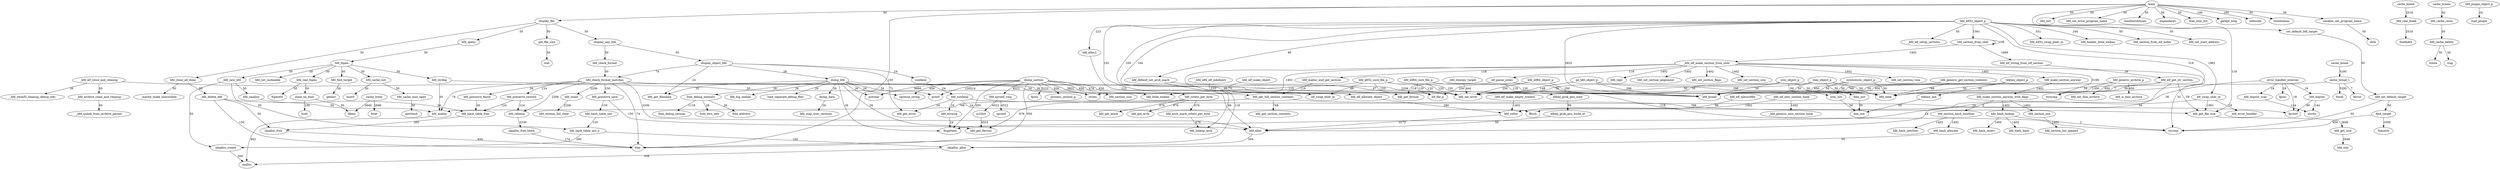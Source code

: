digraph  {
_bfd_archive_close_and_cleanup;
_bfd_unlink_from_archive_parent;
_bfd_delete_bfd;
bfd_hash_table_free;
free;
objalloc_free;
_bfd_doprnt;
fprintf;
strchr;
_bfd_doprnt_scan;
_bfd_dummy_target;
bfd_set_error;
_bfd_elf_close_and_cleanup;
_bfd_dwarf2_cleanup_debug_info;
bfd_get_format;
_bfd_elf_make_empty_symbol;
bfd_zalloc;
_bfd_elf_make_section_from_shdr;
bfd_log2;
bfd_make_section_anyway;
bfd_malloc_and_get_section;
bfd_set_section_alignment;
bfd_set_section_flags;
bfd_set_section_size;
bfd_set_section_vma;
elf_parse_notes;
strcmp;
strlen;
strncmp;
_bfd_elf_new_section_hook;
_bfd_generic_new_section_hook;
_bfd_generic_get_section_contents;
bfd_bread;
bfd_seek;
_bfd_new_bfd;
bfd_hash_table_init_n;
bfd_zmalloc;
objalloc_create;
_bfd_real_fopen;
close_on_exec;
fopen64;
_bfd_real_fseek;
fseeko64;
_bfd_x86_elf_mkobject;
bfd_elf_allocate_object;
_objalloc_alloc;
malloc;
bfd_alloc;
bfd_alloc2;
bfd_arch_mach_octets_per_byte;
bfd_lookup_arch;
bfd_cache_close;
bfd_cache_delete;
fclose;
snip;
bfd_cache_init;
bfd_cache_max_open;
insert;
getrlimit;
bfd_check_format;
bfd_check_format_matches;
bfd_malloc;
bfd_preserve_finish;
bfd_preserve_restore;
bfd_preserve_save;
bfd_reinit;
bfd_release;
bfd_close_all_done;
_maybe_make_executable;
bfd_default_set_arch_mach;
bfd_elf32_core_file_p;
bfd_little_endian;
elf_file_p;
elf_swap_ehdr_in;
bfd_elf32_object_p;
_bfd_elf_setup_sections;
bfd_elf32_swap_phdr_in;
bfd_get_file_size;
bfd_header_little_endian;
bfd_section_from_elf_index;
bfd_section_from_shdr;
bfd_set_start_address;
elf_swap_shdr_in;
bfd_elf64_core_file_p;
bfd_elf64_object_p;
bfd_elf_get_str_section;
bfd_elf_make_object;
bfd_elf_mkcorefile;
bfd_elf_string_from_elf_section;
bfd_errmsg;
dcgettext;
bfd_find_target;
getenv;
bfd_fopen;
bfd_set_cacheable;
bfd_strdup;
bfd_generic_archive_p;
bfd_is_thin_archive;
bfd_set_thin_archive;
bfd_get_size;
bfd_get_full_section_contents;
bfd_get_section_contents;
bfd_stat;
bfd_hash_allocate;
bfd_hash_lookup;
bfd_hash_hash;
bfd_hash_insert;
bfd_hash_table_init;
bfd_make_section_anyway_with_flags;
bfd_section_hash_newfunc;
bfd_section_init;
bfd_nonfatal;
bfd_get_error;
fflush;
bfd_octets_per_byte;
bfd_get_arch;
bfd_get_flavour;
bfd_get_mach;
bfd_openr;
bfd_plugin_object_p;
load_plugin;
bfd_section_list_clear;
objalloc_free_block;
bfd_hash_newfunc;
bfd_section_list_append;
bfd_set_default_target;
find_target;
bfd_sprintf_vma;
is32bit;
sprintf;
cache_bclose;
cache_bread;
cache_bread_1;
ferror;
fread;
cache_bseek;
cache_bstat;
fileno;
fstat;
fcntl;
display_any_bfd;
display_object_bfd;
display_file;
get_file_size;
bfd_get_filename;
dump_bfd;
nonfatal;
bfd_big_endian;
dump_data;
free_debug_memory;
load_separate_debug_files;
printf;
putchar;
sanitize_string;
bfd_map_over_sections;
dump_section;
bfd_section_size;
fputs;
process_section_p;
elfobj_grok_gnu_note;
_bfd_error_handler;
elfobj_grok_gnu_build_id;
error_handler_internal;
fputc;
fnmatch;
free_abbrevs;
free_debug_section;
free_dwo_info;
stat;
ihex_init;
hex_init;
ihex_object_p;
main;
bfd_init;
bfd_set_error_program_name;
bindtextdomain;
expandargv;
free_only_list;
getopt_long;
set_default_bfd_target;
setlocale;
textdomain;
xmalloc_set_program_name;
pe_bfd_object_p;
srec_init;
srec_object_p;
symbolsrec_object_p;
tekhex_init;
tekhex_object_p;
sbrk;
_bfd_archive_close_and_cleanup -> _bfd_unlink_from_archive_parent  [label=50];
_bfd_delete_bfd -> bfd_hash_table_free  [label=50];
_bfd_delete_bfd -> free  [label=150];
_bfd_delete_bfd -> objalloc_free  [label=50];
bfd_hash_table_free -> objalloc_free  [label=200];
objalloc_free -> free  [label=834];
_bfd_doprnt -> fprintf  [label=90];
_bfd_doprnt -> strchr  [label=144];
_bfd_doprnt_scan -> strchr  [label=144];
_bfd_dummy_target -> bfd_set_error  [label=444];
_bfd_elf_close_and_cleanup -> _bfd_archive_close_and_cleanup  [label=50];
_bfd_elf_close_and_cleanup -> _bfd_dwarf2_cleanup_debug_info  [label=26];
_bfd_elf_close_and_cleanup -> bfd_get_format  [label=50];
_bfd_elf_make_empty_symbol -> bfd_zalloc  [label=1402];
bfd_zalloc -> bfd_alloc  [label=3172];
_bfd_elf_make_section_from_shdr -> bfd_log2  [label=1402];
_bfd_elf_make_section_from_shdr -> bfd_make_section_anyway  [label=1402];
_bfd_elf_make_section_from_shdr -> bfd_malloc_and_get_section  [label=118];
_bfd_elf_make_section_from_shdr -> bfd_set_section_alignment  [label=1402];
_bfd_elf_make_section_from_shdr -> bfd_set_section_flags  [label=1402];
_bfd_elf_make_section_from_shdr -> bfd_set_section_size  [label=1402];
_bfd_elf_make_section_from_shdr -> bfd_set_section_vma  [label=1402];
_bfd_elf_make_section_from_shdr -> elf_parse_notes  [label=118];
_bfd_elf_make_section_from_shdr -> free  [label=118];
_bfd_elf_make_section_from_shdr -> strcmp  [label=52];
_bfd_elf_make_section_from_shdr -> strlen  [label=1402];
_bfd_elf_make_section_from_shdr -> strncmp  [label=3168];
bfd_make_section_anyway -> bfd_make_section_anyway_with_flags  [label=1402];
bfd_malloc_and_get_section -> bfd_get_full_section_contents  [label=118];
elf_parse_notes -> bfd_get_format  [label=118];
elf_parse_notes -> elfobj_grok_gnu_note  [label=116];
elf_parse_notes -> strcmp  [label=118];
_bfd_elf_new_section_hook -> _bfd_generic_new_section_hook  [label=1402];
_bfd_elf_new_section_hook -> bfd_zalloc  [label=1402];
_bfd_generic_get_section_contents -> bfd_bread  [label=768];
_bfd_generic_get_section_contents -> bfd_seek  [label=768];
_bfd_new_bfd -> bfd_hash_table_init_n  [label=50];
_bfd_new_bfd -> bfd_zmalloc  [label=50];
_bfd_new_bfd -> objalloc_create  [label=50];
bfd_hash_table_init_n -> _objalloc_alloc  [label=150];
bfd_hash_table_init_n -> objalloc_create  [label=200];
bfd_zmalloc -> bfd_malloc  [label=50];
objalloc_create -> malloc  [label=500];
_bfd_real_fopen -> close_on_exec  [label=50];
_bfd_real_fopen -> fopen64  [label=50];
close_on_exec -> fcntl  [label=100];
close_on_exec -> fileno  [label=50];
_bfd_real_fseek -> fseeko64  [label=2518];
_bfd_x86_elf_mkobject -> bfd_elf_allocate_object  [label=210];
bfd_elf_allocate_object -> bfd_zalloc  [label=280];
_objalloc_alloc -> malloc  [label=508];
bfd_alloc -> _objalloc_alloc  [label=304];
bfd_alloc2 -> bfd_alloc  [label=223];
bfd_arch_mach_octets_per_byte -> bfd_lookup_arch  [label=676];
bfd_cache_close -> bfd_cache_delete  [label=50];
bfd_cache_delete -> fclose  [label=50];
bfd_cache_delete -> snip  [label=50];
bfd_cache_init -> bfd_cache_max_open  [label=50];
bfd_cache_init -> insert  [label=50];
bfd_cache_max_open -> getrlimit  [label=50];
bfd_check_format -> bfd_check_format_matches  [label=50];
bfd_check_format_matches -> bfd_alloc  [label=2206];
bfd_check_format_matches -> bfd_malloc  [label=74];
bfd_check_format_matches -> bfd_preserve_finish  [label=26];
bfd_check_format_matches -> bfd_preserve_restore  [label=124];
bfd_check_format_matches -> bfd_preserve_save  [label=150];
bfd_check_format_matches -> bfd_reinit  [label=2206];
bfd_check_format_matches -> bfd_release  [label=2206];
bfd_check_format_matches -> bfd_seek  [label=2206];
bfd_check_format_matches -> bfd_set_error  [label=98];
bfd_check_format_matches -> free  [label=74];
bfd_malloc -> malloc  [label=942];
bfd_preserve_finish -> bfd_hash_table_free  [label=26];
bfd_preserve_restore -> bfd_hash_table_free  [label=124];
bfd_preserve_restore -> bfd_release  [label=124];
bfd_preserve_save -> bfd_alloc  [label=150];
bfd_preserve_save -> bfd_hash_table_init  [label=150];
bfd_reinit -> bfd_section_list_clear  [label=2206];
bfd_release -> objalloc_free_block  [label=2330];
bfd_close_all_done -> _bfd_delete_bfd  [label=50];
bfd_close_all_done -> _maybe_make_executable  [label=50];
bfd_default_set_arch_mach -> bfd_lookup_arch  [label=89];
bfd_default_set_arch_mach -> bfd_set_error  [label=47];
bfd_elf32_core_file_p -> bfd_bread  [label=120];
bfd_elf32_core_file_p -> bfd_little_endian  [label=110];
bfd_elf32_core_file_p -> bfd_set_error  [label=120];
bfd_elf32_core_file_p -> elf_file_p  [label=120];
bfd_elf32_core_file_p -> elf_swap_ehdr_in  [label=88];
bfd_elf32_object_p -> _bfd_elf_setup_sections  [label=50];
bfd_elf32_object_p -> bfd_alloc2  [label=223];
bfd_elf32_object_p -> bfd_bread  [label=2832];
bfd_elf32_object_p -> bfd_default_set_arch_mach  [label=89];
bfd_elf32_object_p -> bfd_elf32_swap_phdr_in  [label=531];
bfd_elf32_object_p -> bfd_get_file_size  [label=118];
bfd_elf32_object_p -> bfd_header_little_endian  [label=240];
bfd_elf32_object_p -> bfd_section_from_elf_index  [label=50];
bfd_elf32_object_p -> bfd_section_from_shdr  [label=1561];
bfd_elf32_object_p -> bfd_seek  [label=318];
bfd_elf32_object_p -> bfd_set_error  [label=184];
bfd_elf32_object_p -> bfd_set_start_address  [label=50];
bfd_elf32_object_p -> elf_file_p  [label=250];
bfd_elf32_object_p -> elf_swap_ehdr_in  [label=192];
bfd_elf32_object_p -> elf_swap_shdr_in  [label=1962];
bfd_get_file_size -> bfd_get_size  [label=2846];
bfd_section_from_shdr -> _bfd_elf_make_section_from_shdr  [label=1402];
bfd_section_from_shdr -> bfd_elf_string_from_elf_section  [label=1669];
bfd_section_from_shdr -> bfd_section_from_shdr  [label=108];
elf_swap_shdr_in -> _bfd_error_handler  [label=18];
elf_swap_shdr_in -> bfd_get_file_size  [label=1901];
elf_swap_shdr_in -> dcgettext  [label=18];
bfd_elf64_core_file_p -> bfd_bread  [label=120];
bfd_elf64_core_file_p -> bfd_set_error  [label=120];
bfd_elf64_core_file_p -> elf_file_p  [label=120];
bfd_elf64_object_p -> bfd_bread  [label=250];
bfd_elf64_object_p -> bfd_set_error  [label=250];
bfd_elf64_object_p -> elf_file_p  [label=250];
bfd_elf_get_str_section -> bfd_alloc  [label=59];
bfd_elf_get_str_section -> bfd_bread  [label=59];
bfd_elf_get_str_section -> bfd_get_file_size  [label=59];
bfd_elf_get_str_section -> bfd_seek  [label=59];
bfd_elf_make_object -> bfd_elf_allocate_object  [label=70];
bfd_elf_mkcorefile -> bfd_zalloc  [label=88];
bfd_elf_string_from_elf_section -> bfd_elf_get_str_section  [label=59];
bfd_errmsg -> dcgettext  [label=24];
bfd_find_target -> getenv  [label=50];
bfd_fopen -> _bfd_new_bfd  [label=50];
bfd_fopen -> _bfd_real_fopen  [label=50];
bfd_fopen -> bfd_cache_init  [label=50];
bfd_fopen -> bfd_find_target  [label=50];
bfd_fopen -> bfd_set_cacheable  [label=50];
bfd_fopen -> bfd_strdup  [label=50];
bfd_strdup -> bfd_malloc  [label=50];
bfd_strdup -> strlen  [label=50];
bfd_generic_archive_p -> bfd_bread  [label=650];
bfd_generic_archive_p -> bfd_is_thin_archive  [label=650];
bfd_generic_archive_p -> bfd_set_error  [label=650];
bfd_generic_archive_p -> bfd_set_thin_archive  [label=650];
bfd_generic_archive_p -> strncmp  [label=1300];
bfd_get_size -> bfd_stat  [label=2846];
bfd_get_full_section_contents -> bfd_get_file_size  [label=768];
bfd_get_full_section_contents -> bfd_get_section_contents  [label=768];
bfd_get_full_section_contents -> bfd_malloc  [label=768];
bfd_hash_allocate -> _objalloc_alloc  [label=54];
bfd_hash_lookup -> bfd_hash_hash  [label=1402];
bfd_hash_lookup -> bfd_hash_insert  [label=1400];
bfd_hash_lookup -> strcmp  [label=2];
bfd_hash_table_init -> bfd_hash_table_init_n  [label=150];
bfd_make_section_anyway_with_flags -> bfd_hash_lookup  [label=1402];
bfd_make_section_anyway_with_flags -> bfd_section_hash_newfunc  [label=2];
bfd_make_section_anyway_with_flags -> bfd_section_init  [label=1402];
bfd_section_hash_newfunc -> bfd_hash_allocate  [label=1402];
bfd_section_hash_newfunc -> bfd_hash_newfunc  [label=1402];
bfd_section_init -> bfd_section_list_append  [label=1402];
bfd_nonfatal -> bfd_errmsg  [label=24];
bfd_nonfatal -> bfd_get_error  [label=24];
bfd_nonfatal -> fflush  [label=24];
bfd_nonfatal -> fprintf  [label=24];
bfd_octets_per_byte -> bfd_arch_mach_octets_per_byte  [label=676];
bfd_octets_per_byte -> bfd_get_arch  [label=676];
bfd_octets_per_byte -> bfd_get_flavour  [label=676];
bfd_octets_per_byte -> bfd_get_mach  [label=676];
bfd_openr -> bfd_fopen  [label=50];
bfd_plugin_object_p -> load_plugin  [label=24];
objalloc_free_block -> free  [label=174];
bfd_set_default_target -> find_target  [label=50];
bfd_set_default_target -> strcmp  [label=50];
find_target -> fnmatch  [label=1000];
find_target -> strcmp  [label=950];
bfd_sprintf_vma -> is32bit  [label=4522];
bfd_sprintf_vma -> sprintf  [label=4522];
is32bit -> bfd_get_flavour  [label=4522];
cache_bclose -> bfd_cache_close  [label=50];
cache_bread -> cache_bread_1  [label=5295];
cache_bread_1 -> bfd_set_error  [label=7];
cache_bread_1 -> ferror  [label=7];
cache_bread_1 -> fread  [label=5295];
cache_bseek -> _bfd_real_fseek  [label=2518];
cache_bstat -> fileno  [label=2846];
cache_bstat -> fstat  [label=2846];
display_any_bfd -> bfd_check_format  [label=50];
display_any_bfd -> display_object_bfd  [label=50];
display_object_bfd -> bfd_check_format_matches  [label=74];
display_object_bfd -> bfd_get_error  [label=72];
display_object_bfd -> bfd_get_filename  [label=24];
display_object_bfd -> dump_bfd  [label=26];
display_object_bfd -> nonfatal  [label=24];
display_file -> bfd_close_all_done  [label=50];
display_file -> bfd_openr  [label=50];
display_file -> display_any_bfd  [label=50];
display_file -> get_file_size  [label=50];
get_file_size -> stat  [label=50];
dump_bfd -> bfd_big_endian  [label=26];
dump_bfd -> bfd_get_filename  [label=52];
dump_bfd -> bfd_get_flavour  [label=26];
dump_bfd -> bfd_little_endian  [label=26];
dump_bfd -> dcgettext  [label=26];
dump_bfd -> dump_data  [label=26];
dump_bfd -> free_debug_memory  [label=26];
dump_bfd -> load_separate_debug_files  [label=26];
dump_bfd -> printf  [label=26];
dump_bfd -> putchar  [label=26];
dump_bfd -> sanitize_string  [label=26];
nonfatal -> bfd_nonfatal  [label=24];
dump_data -> bfd_map_over_sections  [label=26];
free_debug_memory -> free_abbrevs  [label=26];
free_debug_memory -> free_debug_section  [label=1118];
free_debug_memory -> free_dwo_info  [label=26];
dump_section -> bfd_get_full_section_contents  [label=650];
dump_section -> bfd_octets_per_byte  [label=676];
dump_section -> bfd_section_size  [label=650];
dump_section -> bfd_sprintf_vma  [label=4522];
dump_section -> dcgettext  [label=650];
dump_section -> fputs  [label=3222];
dump_section -> free  [label=650];
dump_section -> printf  [label=120514];
dump_section -> process_section_p  [label=650];
dump_section -> putchar  [label=9666];
dump_section -> sanitize_string  [label=650];
dump_section -> strlen  [label=5822];
elfobj_grok_gnu_note -> elfobj_grok_gnu_build_id  [label=59];
elfobj_grok_gnu_build_id -> bfd_alloc  [label=59];
error_handler_internal -> _bfd_doprnt  [label=18];
error_handler_internal -> _bfd_doprnt_scan  [label=18];
error_handler_internal -> fflush  [label=36];
error_handler_internal -> fprintf  [label=18];
error_handler_internal -> fputc  [label=18];
ihex_init -> hex_init  [label=50];
ihex_object_p -> bfd_bread  [label=50];
ihex_object_p -> bfd_seek  [label=50];
ihex_object_p -> bfd_set_error  [label=50];
ihex_object_p -> ihex_init  [label=50];
main -> bfd_init  [label=50];
main -> bfd_set_error_program_name  [label=50];
main -> bindtextdomain  [label=50];
main -> display_file  [label=50];
main -> expandargv  [label=50];
main -> free  [label=150];
main -> free_only_list  [label=50];
main -> getopt_long  [label=100];
main -> set_default_bfd_target  [label=50];
main -> setlocale  [label=100];
main -> textdomain  [label=50];
main -> xmalloc_set_program_name  [label=50];
set_default_bfd_target -> bfd_set_default_target  [label=50];
xmalloc_set_program_name -> sbrk  [label=50];
pe_bfd_object_p -> bfd_bread  [label=296];
pe_bfd_object_p -> bfd_seek  [label=296];
pe_bfd_object_p -> bfd_set_error  [label=148];
srec_init -> hex_init  [label=50];
srec_object_p -> bfd_bread  [label=50];
srec_object_p -> bfd_seek  [label=50];
srec_object_p -> bfd_set_error  [label=50];
srec_object_p -> srec_init  [label=50];
symbolsrec_object_p -> bfd_bread  [label=50];
symbolsrec_object_p -> bfd_seek  [label=50];
symbolsrec_object_p -> bfd_set_error  [label=50];
symbolsrec_object_p -> srec_init  [label=50];
tekhex_init -> hex_init  [label=50];
tekhex_object_p -> bfd_bread  [label=50];
tekhex_object_p -> bfd_seek  [label=50];
tekhex_object_p -> tekhex_init  [label=50];
}
